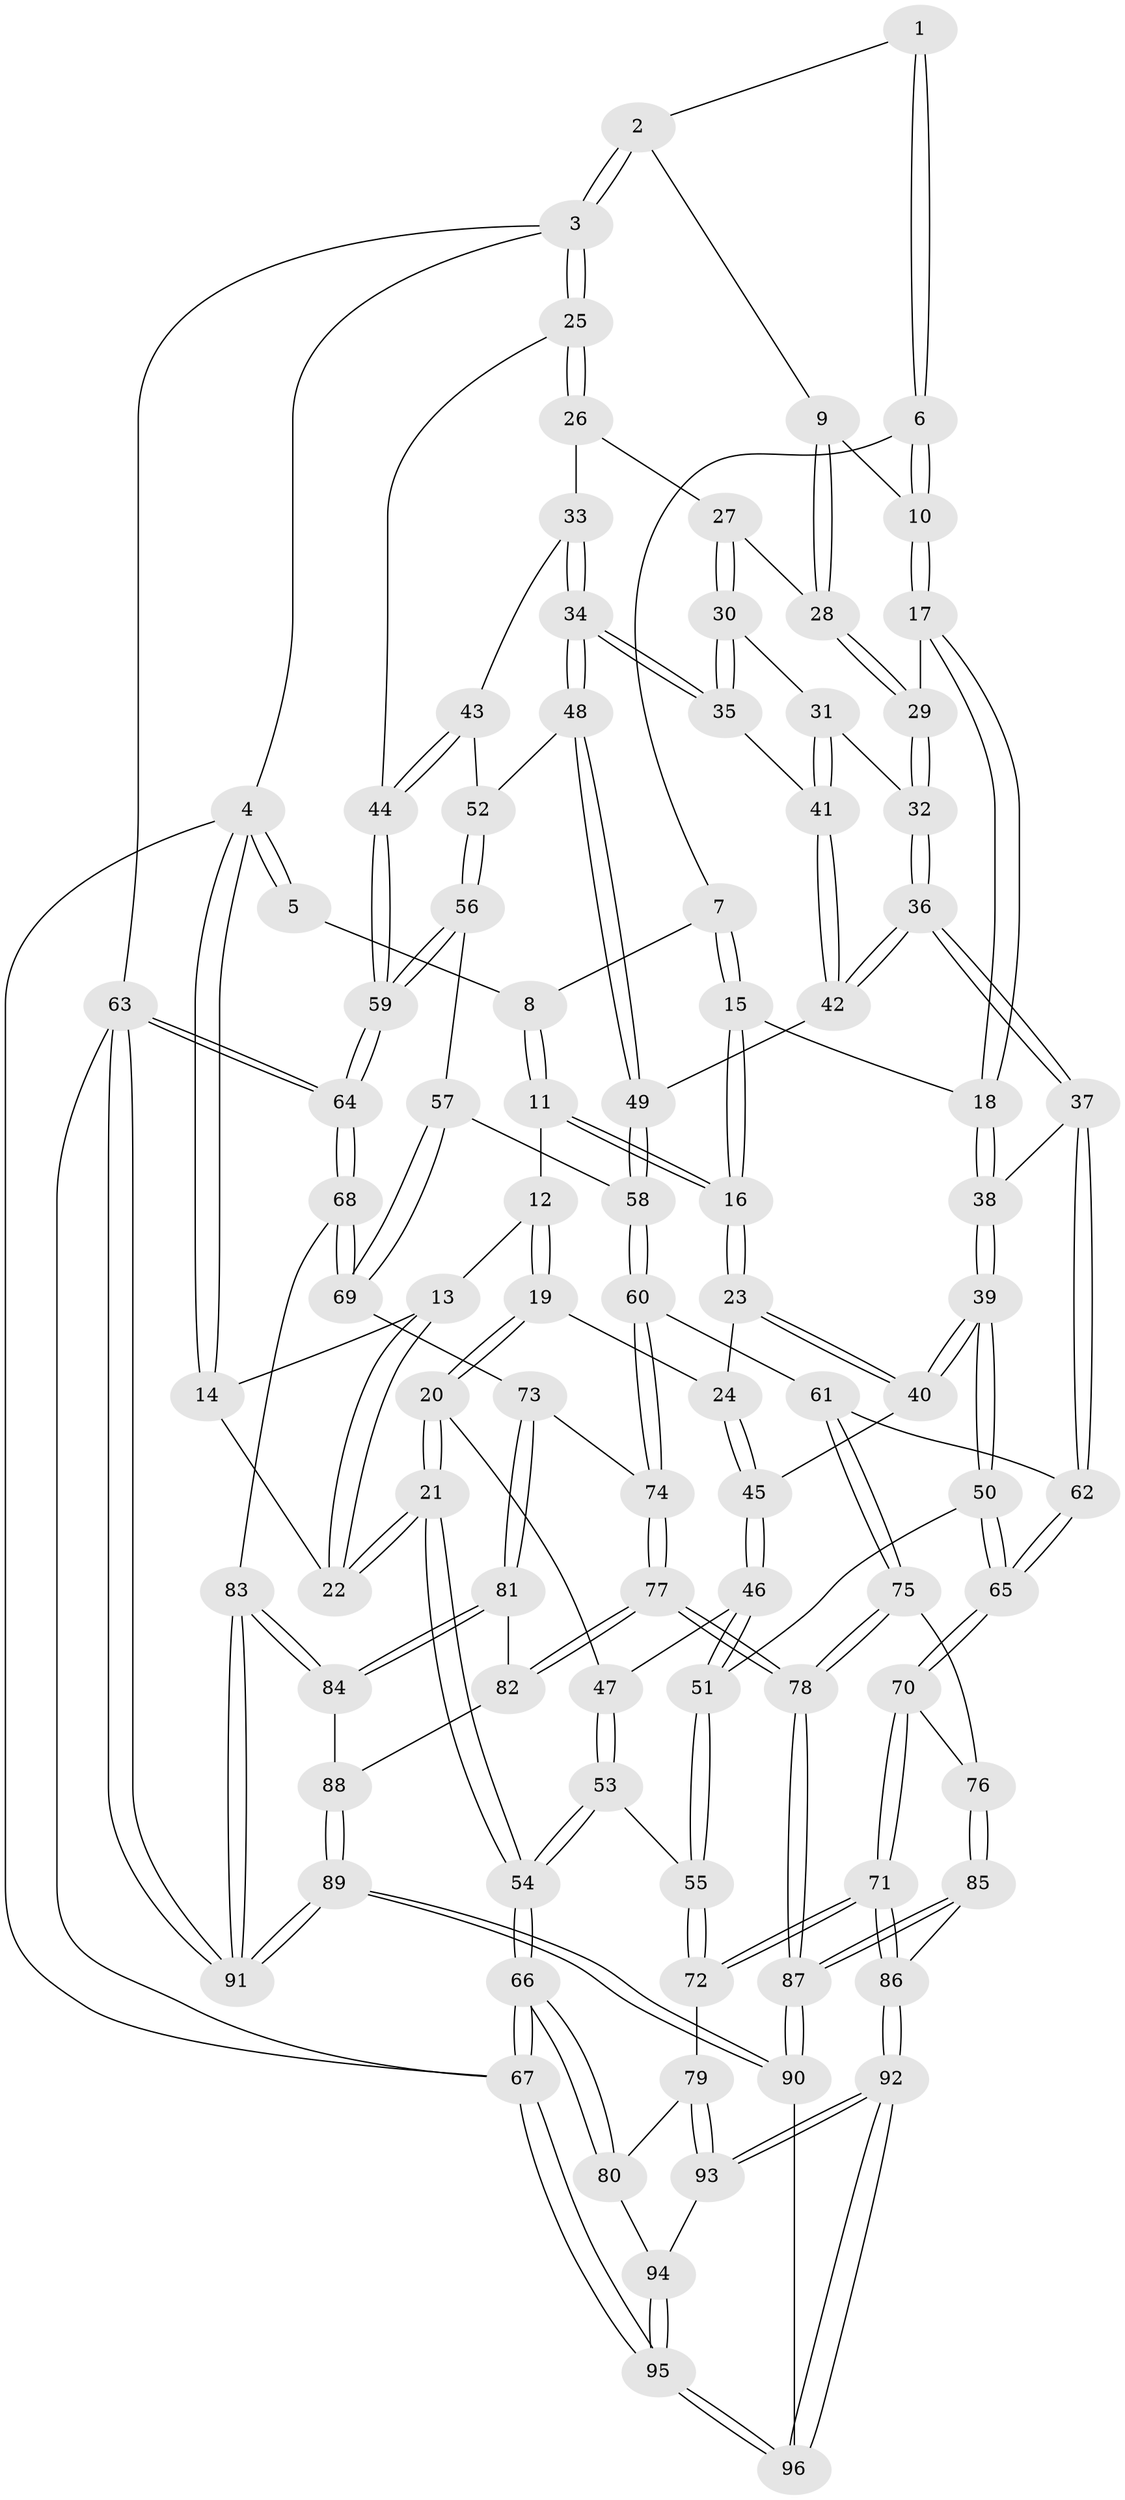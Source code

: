// Generated by graph-tools (version 1.1) at 2025/02/03/09/25 05:02:15]
// undirected, 96 vertices, 237 edges
graph export_dot {
graph [start="1"]
  node [color=gray90,style=filled];
  1 [pos="+0.5574976608115347+0"];
  2 [pos="+0.8080298641941848+0"];
  3 [pos="+1+0"];
  4 [pos="+0+0"];
  5 [pos="+0.21952266926475658+0"];
  6 [pos="+0.5123537549072004+0.04038324703615014"];
  7 [pos="+0.40416261980957374+0.11381060066774992"];
  8 [pos="+0.22311983818629574+0.017797903461998634"];
  9 [pos="+0.788612838132138+0.06942579826846004"];
  10 [pos="+0.5593311015694308+0.1503008894064513"];
  11 [pos="+0.21442467740406393+0.04143313926466574"];
  12 [pos="+0.1618699383793121+0.10550287630129684"];
  13 [pos="+0.10379666779562678+0.10953114914594153"];
  14 [pos="+0+0"];
  15 [pos="+0.3902754481140335+0.22024586937893617"];
  16 [pos="+0.3317534777243183+0.242258357036745"];
  17 [pos="+0.5610392419929309+0.20734963643025142"];
  18 [pos="+0.4308905313384519+0.2380508013816016"];
  19 [pos="+0.15303627260467245+0.26787542727810243"];
  20 [pos="+0.10353827018035758+0.32105517343530354"];
  21 [pos="+0+0.3985367438895795"];
  22 [pos="+0+0.3336044520039992"];
  23 [pos="+0.315006023320699+0.2625500726752984"];
  24 [pos="+0.1856098091553185+0.2678635010181385"];
  25 [pos="+1+0.15278762318821218"];
  26 [pos="+0.8368235254146388+0.16628944483043295"];
  27 [pos="+0.8024201169766716+0.1352280632881922"];
  28 [pos="+0.7921333554273021+0.09430649551802386"];
  29 [pos="+0.5696465832878449+0.21676693722706708"];
  30 [pos="+0.741732283761631+0.21500743705183503"];
  31 [pos="+0.6156095339244022+0.2487329588214492"];
  32 [pos="+0.5861321523119792+0.2417426051168918"];
  33 [pos="+0.8786382838874539+0.26657836902948856"];
  34 [pos="+0.7868810786494063+0.3731852051884116"];
  35 [pos="+0.7448746011347309+0.32778583914642734"];
  36 [pos="+0.5263064336910717+0.442688267628405"];
  37 [pos="+0.5084926581486904+0.45369942791025397"];
  38 [pos="+0.48884377764367487+0.4592360122416375"];
  39 [pos="+0.4702498025779897+0.4717830782440035"];
  40 [pos="+0.3230047169651276+0.32185390128967445"];
  41 [pos="+0.6787404374245815+0.32678678656090265"];
  42 [pos="+0.6046757226412762+0.4358654461551317"];
  43 [pos="+0.9958047560593841+0.3238714931347025"];
  44 [pos="+1+0.2891615415774541"];
  45 [pos="+0.2767475528574894+0.37669958563868255"];
  46 [pos="+0.25276697773229484+0.4105370577340924"];
  47 [pos="+0.21750172377089508+0.4125180625869964"];
  48 [pos="+0.7882734537891869+0.3859406732480946"];
  49 [pos="+0.7299742653651438+0.46932659053787196"];
  50 [pos="+0.45561321946184774+0.49131450017439193"];
  51 [pos="+0.3900649641033273+0.5237740413376556"];
  52 [pos="+0.8988468537290316+0.4282171982095343"];
  53 [pos="+0.16122871490089521+0.6318459491722594"];
  54 [pos="+0+0.6147295137897826"];
  55 [pos="+0.2592800301046292+0.6665483516579009"];
  56 [pos="+0.9236277776002828+0.5457690267954561"];
  57 [pos="+0.9234486522372463+0.5459360371938236"];
  58 [pos="+0.7640946116446321+0.5708296807849522"];
  59 [pos="+1+0.5222039351304805"];
  60 [pos="+0.7262753349690884+0.6438481646289265"];
  61 [pos="+0.7162664865843608+0.6455976335260163"];
  62 [pos="+0.692438747905839+0.6427948597459953"];
  63 [pos="+1+1"];
  64 [pos="+1+0.8872906399558189"];
  65 [pos="+0.5424008715277345+0.684790218606973"];
  66 [pos="+0+0.7731945968469355"];
  67 [pos="+0+1"];
  68 [pos="+1+0.8403404148331985"];
  69 [pos="+0.9283622641285083+0.7454102209038883"];
  70 [pos="+0.5126542204510123+0.7499448403976169"];
  71 [pos="+0.34907121960226484+0.7983281624383192"];
  72 [pos="+0.30585688693534085+0.7633464845934919"];
  73 [pos="+0.8919943364841857+0.7509786891341448"];
  74 [pos="+0.7491737216393984+0.673881046624393"];
  75 [pos="+0.6287398256950102+0.810477409166715"];
  76 [pos="+0.5518494334564636+0.7866407317229862"];
  77 [pos="+0.7281539800358137+0.8689383039644528"];
  78 [pos="+0.7022613987041676+0.8930799447710535"];
  79 [pos="+0.269994780648193+0.7935030985420753"];
  80 [pos="+0.11329636091191049+0.8902304180292717"];
  81 [pos="+0.8326492575168775+0.8327471062343064"];
  82 [pos="+0.8042584691653364+0.8479559511016744"];
  83 [pos="+0.8962300229260637+0.9034337809181233"];
  84 [pos="+0.8818828673515126+0.8952872756005833"];
  85 [pos="+0.5437412790020492+0.9083672172500408"];
  86 [pos="+0.37878068118556835+0.931414020512853"];
  87 [pos="+0.6818144096846421+0.9994963238989589"];
  88 [pos="+0.8403184949269382+0.9185077558989797"];
  89 [pos="+0.7653341219204737+1"];
  90 [pos="+0.7152538298951233+1"];
  91 [pos="+0.7844810605381531+1"];
  92 [pos="+0.35801780821243634+1"];
  93 [pos="+0.19864044977022738+0.9497919967899656"];
  94 [pos="+0.13510694562869258+0.9346271572259511"];
  95 [pos="+0.029646774506314005+1"];
  96 [pos="+0.36672815294233335+1"];
  1 -- 2;
  1 -- 6;
  1 -- 6;
  2 -- 3;
  2 -- 3;
  2 -- 9;
  3 -- 4;
  3 -- 25;
  3 -- 25;
  3 -- 63;
  4 -- 5;
  4 -- 5;
  4 -- 14;
  4 -- 14;
  4 -- 67;
  5 -- 8;
  6 -- 7;
  6 -- 10;
  6 -- 10;
  7 -- 8;
  7 -- 15;
  7 -- 15;
  8 -- 11;
  8 -- 11;
  9 -- 10;
  9 -- 28;
  9 -- 28;
  10 -- 17;
  10 -- 17;
  11 -- 12;
  11 -- 16;
  11 -- 16;
  12 -- 13;
  12 -- 19;
  12 -- 19;
  13 -- 14;
  13 -- 22;
  13 -- 22;
  14 -- 22;
  15 -- 16;
  15 -- 16;
  15 -- 18;
  16 -- 23;
  16 -- 23;
  17 -- 18;
  17 -- 18;
  17 -- 29;
  18 -- 38;
  18 -- 38;
  19 -- 20;
  19 -- 20;
  19 -- 24;
  20 -- 21;
  20 -- 21;
  20 -- 47;
  21 -- 22;
  21 -- 22;
  21 -- 54;
  21 -- 54;
  23 -- 24;
  23 -- 40;
  23 -- 40;
  24 -- 45;
  24 -- 45;
  25 -- 26;
  25 -- 26;
  25 -- 44;
  26 -- 27;
  26 -- 33;
  27 -- 28;
  27 -- 30;
  27 -- 30;
  28 -- 29;
  28 -- 29;
  29 -- 32;
  29 -- 32;
  30 -- 31;
  30 -- 35;
  30 -- 35;
  31 -- 32;
  31 -- 41;
  31 -- 41;
  32 -- 36;
  32 -- 36;
  33 -- 34;
  33 -- 34;
  33 -- 43;
  34 -- 35;
  34 -- 35;
  34 -- 48;
  34 -- 48;
  35 -- 41;
  36 -- 37;
  36 -- 37;
  36 -- 42;
  36 -- 42;
  37 -- 38;
  37 -- 62;
  37 -- 62;
  38 -- 39;
  38 -- 39;
  39 -- 40;
  39 -- 40;
  39 -- 50;
  39 -- 50;
  40 -- 45;
  41 -- 42;
  41 -- 42;
  42 -- 49;
  43 -- 44;
  43 -- 44;
  43 -- 52;
  44 -- 59;
  44 -- 59;
  45 -- 46;
  45 -- 46;
  46 -- 47;
  46 -- 51;
  46 -- 51;
  47 -- 53;
  47 -- 53;
  48 -- 49;
  48 -- 49;
  48 -- 52;
  49 -- 58;
  49 -- 58;
  50 -- 51;
  50 -- 65;
  50 -- 65;
  51 -- 55;
  51 -- 55;
  52 -- 56;
  52 -- 56;
  53 -- 54;
  53 -- 54;
  53 -- 55;
  54 -- 66;
  54 -- 66;
  55 -- 72;
  55 -- 72;
  56 -- 57;
  56 -- 59;
  56 -- 59;
  57 -- 58;
  57 -- 69;
  57 -- 69;
  58 -- 60;
  58 -- 60;
  59 -- 64;
  59 -- 64;
  60 -- 61;
  60 -- 74;
  60 -- 74;
  61 -- 62;
  61 -- 75;
  61 -- 75;
  62 -- 65;
  62 -- 65;
  63 -- 64;
  63 -- 64;
  63 -- 91;
  63 -- 91;
  63 -- 67;
  64 -- 68;
  64 -- 68;
  65 -- 70;
  65 -- 70;
  66 -- 67;
  66 -- 67;
  66 -- 80;
  66 -- 80;
  67 -- 95;
  67 -- 95;
  68 -- 69;
  68 -- 69;
  68 -- 83;
  69 -- 73;
  70 -- 71;
  70 -- 71;
  70 -- 76;
  71 -- 72;
  71 -- 72;
  71 -- 86;
  71 -- 86;
  72 -- 79;
  73 -- 74;
  73 -- 81;
  73 -- 81;
  74 -- 77;
  74 -- 77;
  75 -- 76;
  75 -- 78;
  75 -- 78;
  76 -- 85;
  76 -- 85;
  77 -- 78;
  77 -- 78;
  77 -- 82;
  77 -- 82;
  78 -- 87;
  78 -- 87;
  79 -- 80;
  79 -- 93;
  79 -- 93;
  80 -- 94;
  81 -- 82;
  81 -- 84;
  81 -- 84;
  82 -- 88;
  83 -- 84;
  83 -- 84;
  83 -- 91;
  83 -- 91;
  84 -- 88;
  85 -- 86;
  85 -- 87;
  85 -- 87;
  86 -- 92;
  86 -- 92;
  87 -- 90;
  87 -- 90;
  88 -- 89;
  88 -- 89;
  89 -- 90;
  89 -- 90;
  89 -- 91;
  89 -- 91;
  90 -- 96;
  92 -- 93;
  92 -- 93;
  92 -- 96;
  92 -- 96;
  93 -- 94;
  94 -- 95;
  94 -- 95;
  95 -- 96;
  95 -- 96;
}
